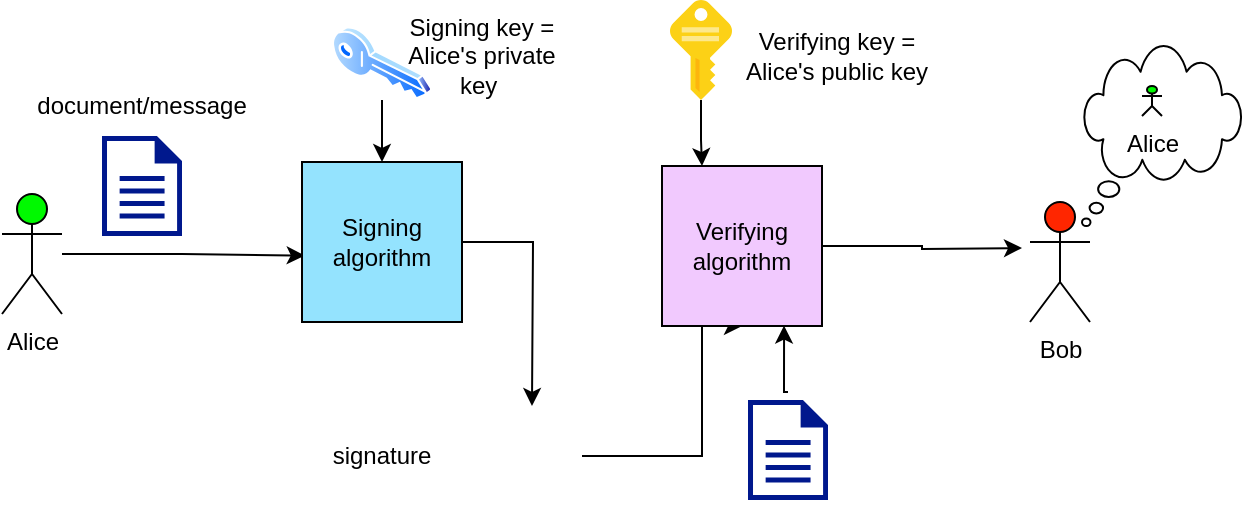 <mxfile version="21.1.4" type="github">
  <diagram name="Page-1" id="sksG6t6bVZXev0yr0DiC">
    <mxGraphModel dx="662" dy="456" grid="1" gridSize="10" guides="1" tooltips="1" connect="1" arrows="1" fold="1" page="1" pageScale="1" pageWidth="827" pageHeight="1169" math="0" shadow="0">
      <root>
        <mxCell id="0" />
        <mxCell id="1" parent="0" />
        <mxCell id="ZEYZ70mh66beEiMZWsyL-1" value="Bob" style="shape=umlActor;verticalLabelPosition=bottom;verticalAlign=top;html=1;outlineConnect=0;fillColor=#ff2600;" vertex="1" parent="1">
          <mxGeometry x="654" y="258" width="30" height="60" as="geometry" />
        </mxCell>
        <mxCell id="ZEYZ70mh66beEiMZWsyL-2" value="" style="sketch=0;aspect=fixed;pointerEvents=1;shadow=0;dashed=0;html=1;strokeColor=none;labelPosition=center;verticalLabelPosition=bottom;verticalAlign=top;align=center;fillColor=#00188D;shape=mxgraph.mscae.enterprise.document" vertex="1" parent="1">
          <mxGeometry x="190" y="225" width="40" height="50" as="geometry" />
        </mxCell>
        <mxCell id="ZEYZ70mh66beEiMZWsyL-3" style="edgeStyle=orthogonalEdgeStyle;rounded=0;orthogonalLoop=1;jettySize=auto;html=1;entryX=0.5;entryY=1;entryDx=0;entryDy=0;" edge="1" parent="1" target="ZEYZ70mh66beEiMZWsyL-15">
          <mxGeometry relative="1" as="geometry">
            <mxPoint x="430" y="385.0" as="sourcePoint" />
            <Array as="points">
              <mxPoint x="490" y="385" />
              <mxPoint x="490" y="320" />
            </Array>
          </mxGeometry>
        </mxCell>
        <mxCell id="ZEYZ70mh66beEiMZWsyL-5" style="edgeStyle=orthogonalEdgeStyle;rounded=0;orthogonalLoop=1;jettySize=auto;html=1;entryX=0.5;entryY=0;entryDx=0;entryDy=0;" edge="1" parent="1" source="ZEYZ70mh66beEiMZWsyL-6" target="ZEYZ70mh66beEiMZWsyL-10">
          <mxGeometry relative="1" as="geometry" />
        </mxCell>
        <mxCell id="ZEYZ70mh66beEiMZWsyL-6" value="" style="image;aspect=fixed;perimeter=ellipsePerimeter;html=1;align=center;shadow=0;dashed=0;spacingTop=3;image=img/lib/active_directory/key.svg;" vertex="1" parent="1">
          <mxGeometry x="305" y="170" width="50" height="37" as="geometry" />
        </mxCell>
        <mxCell id="ZEYZ70mh66beEiMZWsyL-7" style="edgeStyle=orthogonalEdgeStyle;rounded=0;orthogonalLoop=1;jettySize=auto;html=1;entryX=0.017;entryY=0.585;entryDx=0;entryDy=0;entryPerimeter=0;" edge="1" parent="1" source="ZEYZ70mh66beEiMZWsyL-8" target="ZEYZ70mh66beEiMZWsyL-10">
          <mxGeometry relative="1" as="geometry" />
        </mxCell>
        <mxCell id="ZEYZ70mh66beEiMZWsyL-8" value="Alice&lt;br&gt;" style="shape=umlActor;verticalLabelPosition=bottom;verticalAlign=top;html=1;outlineConnect=0;fillColor=#00f900;" vertex="1" parent="1">
          <mxGeometry x="140" y="254" width="30" height="60" as="geometry" />
        </mxCell>
        <mxCell id="ZEYZ70mh66beEiMZWsyL-9" style="edgeStyle=orthogonalEdgeStyle;rounded=0;orthogonalLoop=1;jettySize=auto;html=1;entryX=0.5;entryY=0;entryDx=0;entryDy=0;" edge="1" parent="1" source="ZEYZ70mh66beEiMZWsyL-10">
          <mxGeometry relative="1" as="geometry">
            <mxPoint x="405" y="360" as="targetPoint" />
          </mxGeometry>
        </mxCell>
        <mxCell id="ZEYZ70mh66beEiMZWsyL-10" value="Signing algorithm" style="whiteSpace=wrap;html=1;aspect=fixed;fillColor=#94e3fe;" vertex="1" parent="1">
          <mxGeometry x="290" y="238" width="80" height="80" as="geometry" />
        </mxCell>
        <mxCell id="ZEYZ70mh66beEiMZWsyL-11" value="Signing key = Alice&#39;s private key&amp;nbsp;" style="text;html=1;strokeColor=none;fillColor=none;align=center;verticalAlign=middle;whiteSpace=wrap;rounded=0;" vertex="1" parent="1">
          <mxGeometry x="340" y="170" width="80" height="30" as="geometry" />
        </mxCell>
        <mxCell id="ZEYZ70mh66beEiMZWsyL-12" value="document/message&lt;br&gt;" style="text;html=1;strokeColor=none;fillColor=none;align=center;verticalAlign=middle;whiteSpace=wrap;rounded=0;" vertex="1" parent="1">
          <mxGeometry x="180" y="195" width="60" height="30" as="geometry" />
        </mxCell>
        <mxCell id="ZEYZ70mh66beEiMZWsyL-13" value="signature&lt;br&gt;" style="text;html=1;strokeColor=none;fillColor=none;align=center;verticalAlign=middle;whiteSpace=wrap;rounded=0;" vertex="1" parent="1">
          <mxGeometry x="300" y="370" width="60" height="30" as="geometry" />
        </mxCell>
        <mxCell id="ZEYZ70mh66beEiMZWsyL-14" style="edgeStyle=orthogonalEdgeStyle;rounded=0;orthogonalLoop=1;jettySize=auto;html=1;exitX=1;exitY=0.5;exitDx=0;exitDy=0;" edge="1" parent="1" source="ZEYZ70mh66beEiMZWsyL-15">
          <mxGeometry relative="1" as="geometry">
            <mxPoint x="650" y="281" as="targetPoint" />
          </mxGeometry>
        </mxCell>
        <mxCell id="ZEYZ70mh66beEiMZWsyL-15" value="Verifying algorithm" style="whiteSpace=wrap;html=1;aspect=fixed;fillColor=#f1c9fe;" vertex="1" parent="1">
          <mxGeometry x="470" y="240" width="80" height="80" as="geometry" />
        </mxCell>
        <mxCell id="ZEYZ70mh66beEiMZWsyL-16" value="Verifying key = Alice&#39;s public key" style="text;html=1;strokeColor=none;fillColor=none;align=center;verticalAlign=middle;whiteSpace=wrap;rounded=0;" vertex="1" parent="1">
          <mxGeometry x="505" y="170" width="105" height="30" as="geometry" />
        </mxCell>
        <mxCell id="ZEYZ70mh66beEiMZWsyL-17" style="edgeStyle=orthogonalEdgeStyle;rounded=0;orthogonalLoop=1;jettySize=auto;html=1;entryX=0.25;entryY=0;entryDx=0;entryDy=0;" edge="1" parent="1" source="ZEYZ70mh66beEiMZWsyL-18" target="ZEYZ70mh66beEiMZWsyL-15">
          <mxGeometry relative="1" as="geometry" />
        </mxCell>
        <mxCell id="ZEYZ70mh66beEiMZWsyL-18" value="" style="image;sketch=0;aspect=fixed;html=1;points=[];align=center;fontSize=12;image=img/lib/mscae/Key.svg;" vertex="1" parent="1">
          <mxGeometry x="474" y="157" width="31" height="50" as="geometry" />
        </mxCell>
        <mxCell id="ZEYZ70mh66beEiMZWsyL-22" value="" style="shape=image;html=1;verticalAlign=top;verticalLabelPosition=bottom;labelBackgroundColor=#ffffff;imageAspect=0;aspect=fixed;image=https://cdn3.iconfinder.com/data/icons/ballicons-reloaded-free/512/icon-57-128.png" vertex="1" parent="1">
          <mxGeometry x="370" y="355" width="60" height="60" as="geometry" />
        </mxCell>
        <mxCell id="ZEYZ70mh66beEiMZWsyL-25" style="edgeStyle=orthogonalEdgeStyle;rounded=0;orthogonalLoop=1;jettySize=auto;html=1;exitX=0.5;exitY=0;exitDx=0;exitDy=0;exitPerimeter=0;entryX=0.913;entryY=1.06;entryDx=0;entryDy=0;entryPerimeter=0;" edge="1" parent="1">
          <mxGeometry relative="1" as="geometry">
            <mxPoint x="533" y="353" as="sourcePoint" />
            <mxPoint x="531.04" y="319.8" as="targetPoint" />
          </mxGeometry>
        </mxCell>
        <mxCell id="ZEYZ70mh66beEiMZWsyL-23" value="" style="sketch=0;aspect=fixed;pointerEvents=1;shadow=0;dashed=0;html=1;strokeColor=none;labelPosition=center;verticalLabelPosition=bottom;verticalAlign=top;align=center;fillColor=#00188D;shape=mxgraph.mscae.enterprise.document" vertex="1" parent="1">
          <mxGeometry x="513" y="357" width="40" height="50" as="geometry" />
        </mxCell>
        <mxCell id="ZEYZ70mh66beEiMZWsyL-26" value="" style="whiteSpace=wrap;html=1;shape=mxgraph.basic.cloud_callout" vertex="1" parent="1">
          <mxGeometry x="680" y="180" width="80" height="90" as="geometry" />
        </mxCell>
        <mxCell id="ZEYZ70mh66beEiMZWsyL-27" value="Alice&lt;br&gt;" style="shape=umlActor;verticalLabelPosition=bottom;verticalAlign=top;html=1;outlineConnect=0;fillColor=#00f900;" vertex="1" parent="1">
          <mxGeometry x="710" y="200" width="10" height="15" as="geometry" />
        </mxCell>
      </root>
    </mxGraphModel>
  </diagram>
</mxfile>
